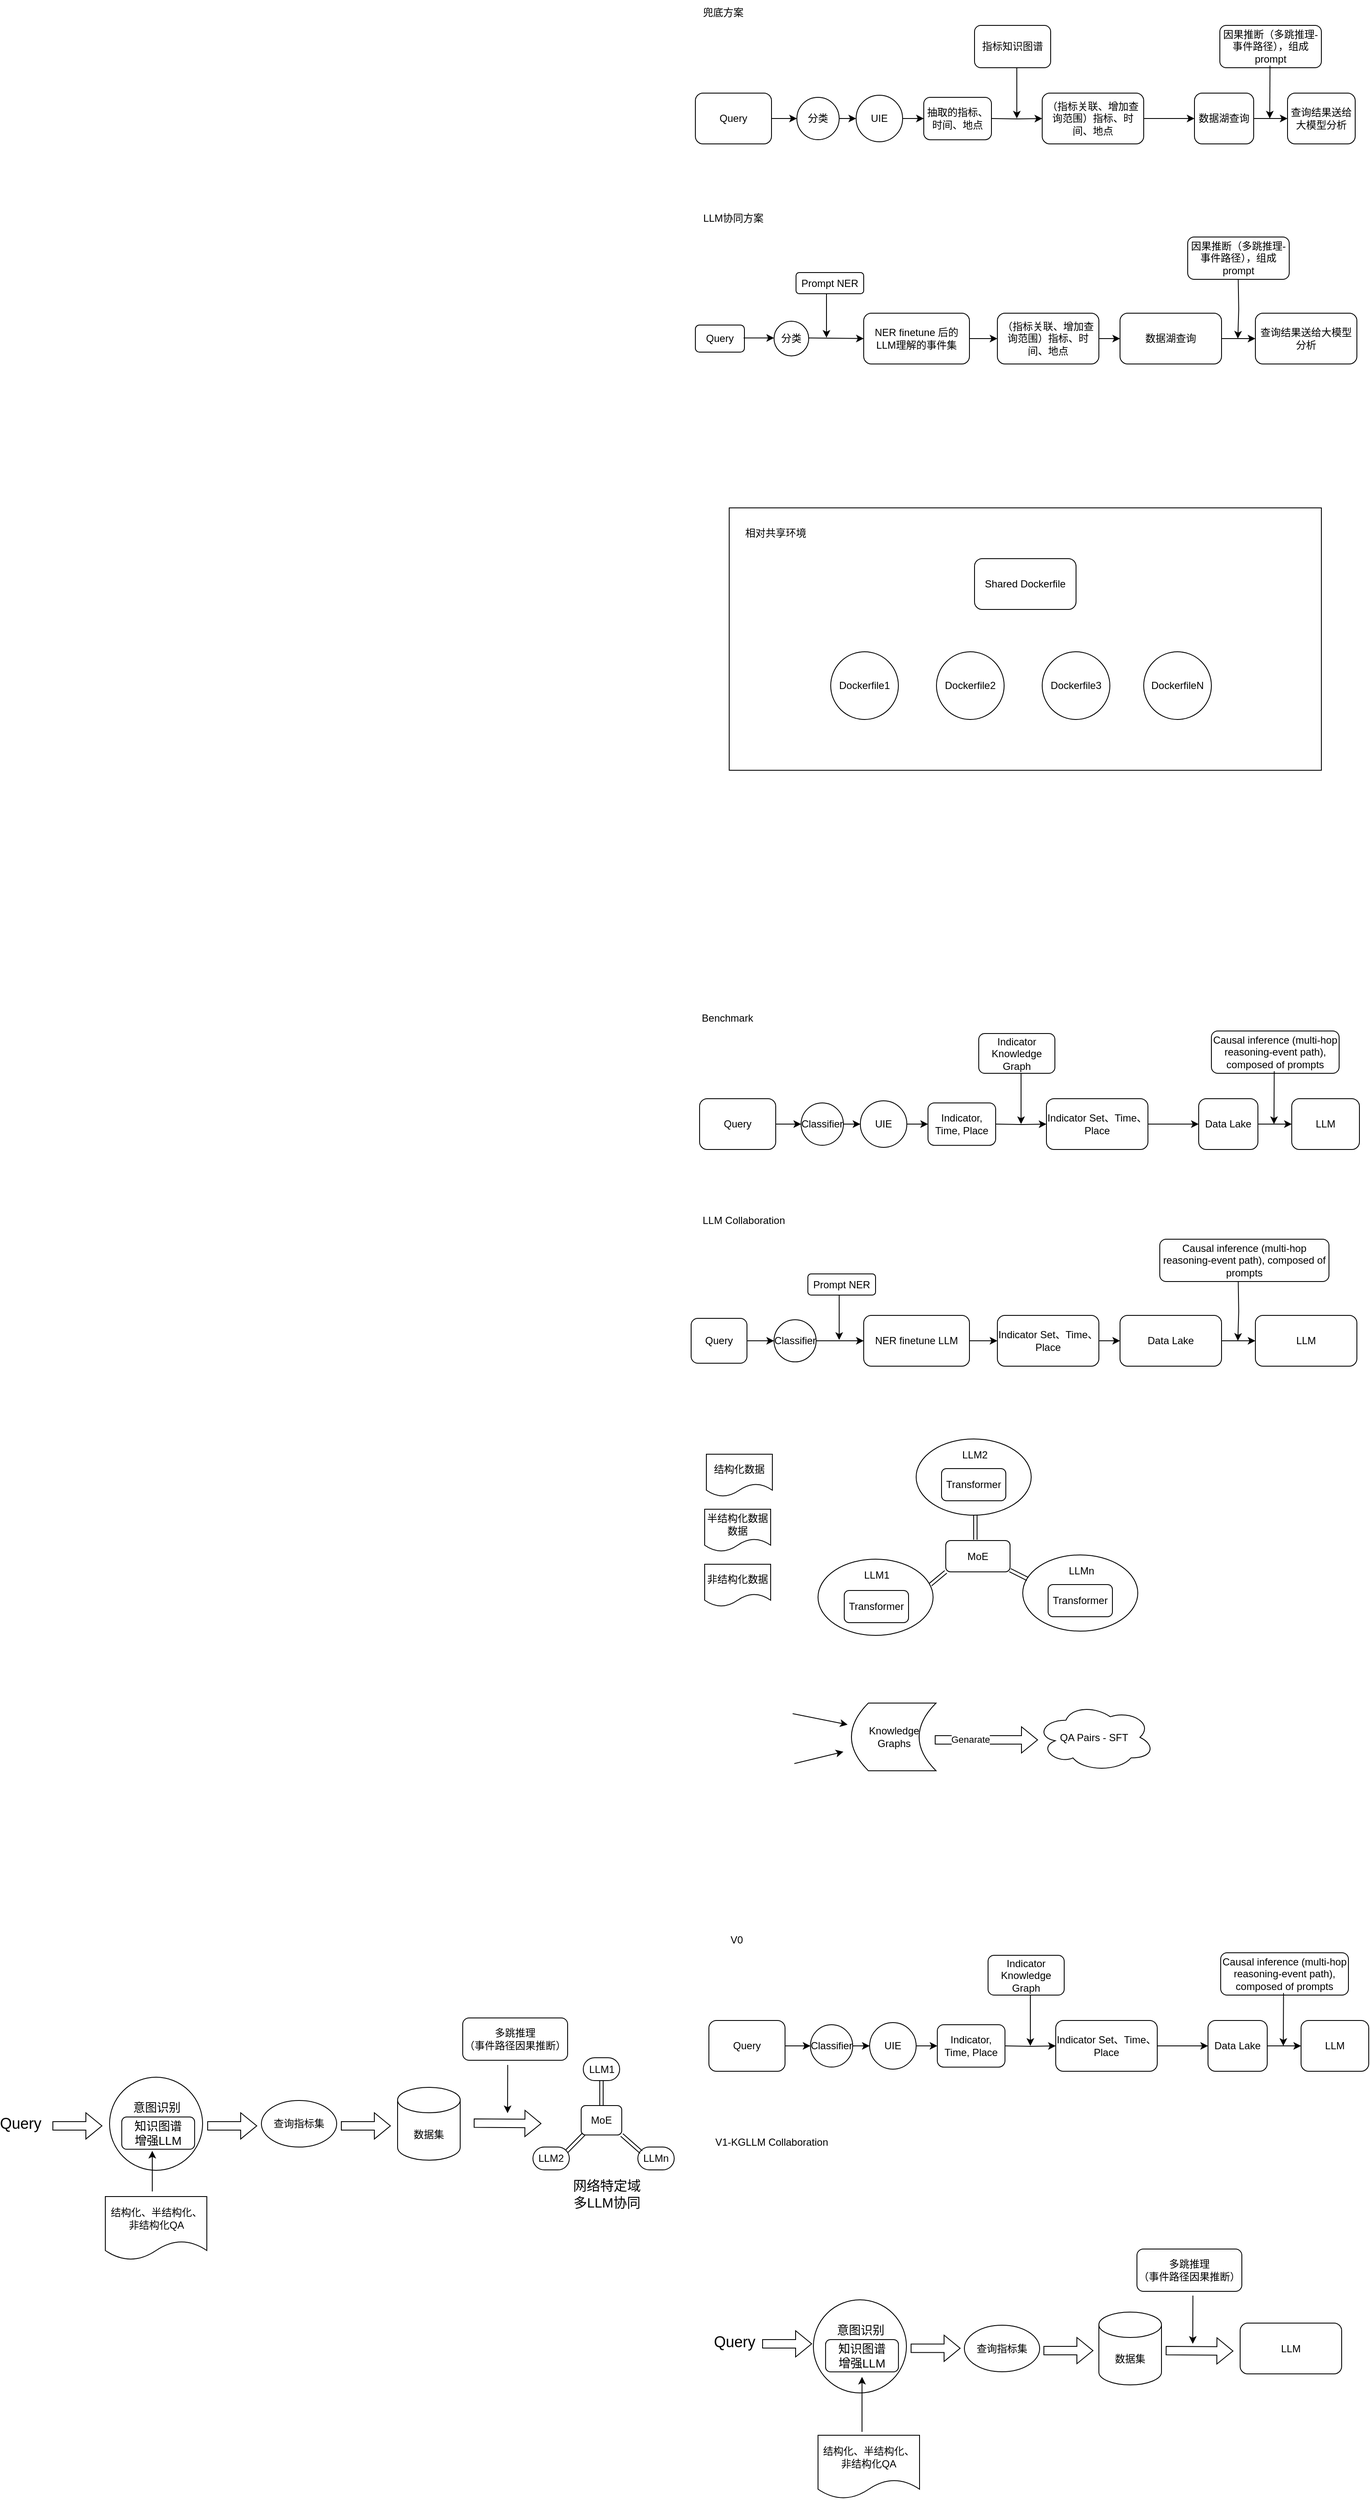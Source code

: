 <mxfile version="21.7.1" type="github">
  <diagram name="第 1 页" id="gNK5m4l3bMAqwkd_NIeU">
    <mxGraphModel dx="2111" dy="673" grid="0" gridSize="10" guides="1" tooltips="1" connect="1" arrows="1" fold="1" page="1" pageScale="1" pageWidth="827" pageHeight="1169" math="0" shadow="0">
      <root>
        <mxCell id="0" />
        <mxCell id="1" parent="0" />
        <mxCell id="D89__wD17xrFu83PeIlh-1" value="" style="group" parent="1" vertex="1" connectable="0">
          <mxGeometry x="50" y="810" width="700" height="310" as="geometry" />
        </mxCell>
        <mxCell id="-LSn-SNoInrinLJxSUY6-16" value="" style="rounded=0;whiteSpace=wrap;html=1;" parent="D89__wD17xrFu83PeIlh-1" vertex="1">
          <mxGeometry width="700" height="310" as="geometry" />
        </mxCell>
        <mxCell id="-LSn-SNoInrinLJxSUY6-11" value="Shared Dockerfile" style="rounded=1;whiteSpace=wrap;html=1;" parent="D89__wD17xrFu83PeIlh-1" vertex="1">
          <mxGeometry x="290" y="60" width="120" height="60" as="geometry" />
        </mxCell>
        <mxCell id="-LSn-SNoInrinLJxSUY6-12" value="Dockerfile1" style="ellipse;whiteSpace=wrap;html=1;aspect=fixed;" parent="D89__wD17xrFu83PeIlh-1" vertex="1">
          <mxGeometry x="120" y="170" width="80" height="80" as="geometry" />
        </mxCell>
        <mxCell id="-LSn-SNoInrinLJxSUY6-13" value="Dockerfile2" style="ellipse;whiteSpace=wrap;html=1;aspect=fixed;" parent="D89__wD17xrFu83PeIlh-1" vertex="1">
          <mxGeometry x="245" y="170" width="80" height="80" as="geometry" />
        </mxCell>
        <mxCell id="-LSn-SNoInrinLJxSUY6-14" value="Dockerfile3" style="ellipse;whiteSpace=wrap;html=1;aspect=fixed;" parent="D89__wD17xrFu83PeIlh-1" vertex="1">
          <mxGeometry x="370" y="170" width="80" height="80" as="geometry" />
        </mxCell>
        <mxCell id="-LSn-SNoInrinLJxSUY6-15" value="DockerfileN" style="ellipse;whiteSpace=wrap;html=1;aspect=fixed;" parent="D89__wD17xrFu83PeIlh-1" vertex="1">
          <mxGeometry x="490" y="170" width="80" height="80" as="geometry" />
        </mxCell>
        <mxCell id="-LSn-SNoInrinLJxSUY6-17" value="相对共享环境" style="text;html=1;strokeColor=none;fillColor=none;align=center;verticalAlign=middle;whiteSpace=wrap;rounded=0;" parent="D89__wD17xrFu83PeIlh-1" vertex="1">
          <mxGeometry x="10" y="15" width="90" height="30" as="geometry" />
        </mxCell>
        <mxCell id="D89__wD17xrFu83PeIlh-34" value="" style="group" parent="1" vertex="1" connectable="0">
          <mxGeometry x="10" y="210" width="780" height="170" as="geometry" />
        </mxCell>
        <mxCell id="D89__wD17xrFu83PeIlh-29" value="" style="group" parent="D89__wD17xrFu83PeIlh-34" vertex="1" connectable="0">
          <mxGeometry y="30" width="780" height="140" as="geometry" />
        </mxCell>
        <mxCell id="D89__wD17xrFu83PeIlh-3" value="Query" style="rounded=1;whiteSpace=wrap;html=1;" parent="D89__wD17xrFu83PeIlh-29" vertex="1">
          <mxGeometry y="80" width="90" height="60" as="geometry" />
        </mxCell>
        <mxCell id="D89__wD17xrFu83PeIlh-5" value="（指标关联、增加查询范围）指标、时间、地点" style="whiteSpace=wrap;html=1;rounded=1;" parent="D89__wD17xrFu83PeIlh-29" vertex="1">
          <mxGeometry x="410" y="80" width="120" height="60" as="geometry" />
        </mxCell>
        <mxCell id="D89__wD17xrFu83PeIlh-6" style="edgeStyle=orthogonalEdgeStyle;rounded=0;orthogonalLoop=1;jettySize=auto;html=1;entryX=0;entryY=0.5;entryDx=0;entryDy=0;" parent="D89__wD17xrFu83PeIlh-29" target="D89__wD17xrFu83PeIlh-5" edge="1">
          <mxGeometry relative="1" as="geometry">
            <mxPoint x="350" y="110" as="sourcePoint" />
          </mxGeometry>
        </mxCell>
        <mxCell id="D89__wD17xrFu83PeIlh-9" value="数据湖查询" style="whiteSpace=wrap;html=1;rounded=1;" parent="D89__wD17xrFu83PeIlh-29" vertex="1">
          <mxGeometry x="590" y="80" width="70" height="60" as="geometry" />
        </mxCell>
        <mxCell id="D89__wD17xrFu83PeIlh-4" style="edgeStyle=orthogonalEdgeStyle;rounded=0;orthogonalLoop=1;jettySize=auto;html=1;exitX=1;exitY=0.5;exitDx=0;exitDy=0;entryX=0;entryY=0.5;entryDx=0;entryDy=0;" parent="D89__wD17xrFu83PeIlh-29" source="D89__wD17xrFu83PeIlh-5" target="D89__wD17xrFu83PeIlh-9" edge="1">
          <mxGeometry relative="1" as="geometry" />
        </mxCell>
        <mxCell id="D89__wD17xrFu83PeIlh-10" value="查询结果送给大模型分析" style="whiteSpace=wrap;html=1;rounded=1;" parent="D89__wD17xrFu83PeIlh-29" vertex="1">
          <mxGeometry x="700" y="80" width="80" height="60" as="geometry" />
        </mxCell>
        <mxCell id="D89__wD17xrFu83PeIlh-8" value="" style="edgeStyle=orthogonalEdgeStyle;rounded=0;orthogonalLoop=1;jettySize=auto;html=1;" parent="D89__wD17xrFu83PeIlh-29" source="D89__wD17xrFu83PeIlh-9" target="D89__wD17xrFu83PeIlh-10" edge="1">
          <mxGeometry relative="1" as="geometry" />
        </mxCell>
        <mxCell id="D89__wD17xrFu83PeIlh-16" value="分类" style="ellipse;whiteSpace=wrap;html=1;aspect=fixed;" parent="D89__wD17xrFu83PeIlh-29" vertex="1">
          <mxGeometry x="120" y="85" width="50" height="50" as="geometry" />
        </mxCell>
        <mxCell id="D89__wD17xrFu83PeIlh-15" style="edgeStyle=orthogonalEdgeStyle;rounded=0;orthogonalLoop=1;jettySize=auto;html=1;exitX=1;exitY=0.5;exitDx=0;exitDy=0;" parent="D89__wD17xrFu83PeIlh-29" source="D89__wD17xrFu83PeIlh-3" target="D89__wD17xrFu83PeIlh-16" edge="1">
          <mxGeometry relative="1" as="geometry">
            <mxPoint x="120" y="109.857" as="targetPoint" />
          </mxGeometry>
        </mxCell>
        <mxCell id="D89__wD17xrFu83PeIlh-18" value="UIE" style="ellipse;whiteSpace=wrap;html=1;aspect=fixed;" parent="D89__wD17xrFu83PeIlh-29" vertex="1">
          <mxGeometry x="190" y="82.5" width="55" height="55" as="geometry" />
        </mxCell>
        <mxCell id="D89__wD17xrFu83PeIlh-17" style="edgeStyle=orthogonalEdgeStyle;rounded=0;orthogonalLoop=1;jettySize=auto;html=1;exitX=1;exitY=0.5;exitDx=0;exitDy=0;" parent="D89__wD17xrFu83PeIlh-29" source="D89__wD17xrFu83PeIlh-16" target="D89__wD17xrFu83PeIlh-18" edge="1">
          <mxGeometry relative="1" as="geometry">
            <mxPoint x="190" y="109.857" as="targetPoint" />
          </mxGeometry>
        </mxCell>
        <mxCell id="D89__wD17xrFu83PeIlh-20" value="抽取的指标、时间、地点" style="rounded=1;whiteSpace=wrap;html=1;" parent="D89__wD17xrFu83PeIlh-29" vertex="1">
          <mxGeometry x="270" y="85" width="80" height="50.07" as="geometry" />
        </mxCell>
        <mxCell id="D89__wD17xrFu83PeIlh-19" style="edgeStyle=orthogonalEdgeStyle;rounded=0;orthogonalLoop=1;jettySize=auto;html=1;exitX=1;exitY=0.5;exitDx=0;exitDy=0;" parent="D89__wD17xrFu83PeIlh-29" source="D89__wD17xrFu83PeIlh-18" target="D89__wD17xrFu83PeIlh-20" edge="1">
          <mxGeometry relative="1" as="geometry">
            <mxPoint x="290" y="109.857" as="targetPoint" />
          </mxGeometry>
        </mxCell>
        <mxCell id="D89__wD17xrFu83PeIlh-21" value="" style="endArrow=classic;html=1;rounded=0;" parent="D89__wD17xrFu83PeIlh-29" edge="1">
          <mxGeometry width="50" height="50" relative="1" as="geometry">
            <mxPoint x="380" y="50" as="sourcePoint" />
            <mxPoint x="380" y="110" as="targetPoint" />
          </mxGeometry>
        </mxCell>
        <mxCell id="D89__wD17xrFu83PeIlh-22" value="指标知识图谱" style="rounded=1;whiteSpace=wrap;html=1;" parent="D89__wD17xrFu83PeIlh-29" vertex="1">
          <mxGeometry x="330" width="90" height="50" as="geometry" />
        </mxCell>
        <mxCell id="D89__wD17xrFu83PeIlh-25" value="因果推断（多跳推理-事件路径），组成prompt" style="rounded=1;whiteSpace=wrap;html=1;" parent="D89__wD17xrFu83PeIlh-29" vertex="1">
          <mxGeometry x="620" width="120" height="50" as="geometry" />
        </mxCell>
        <mxCell id="D89__wD17xrFu83PeIlh-26" value="" style="endArrow=classic;html=1;rounded=0;" parent="D89__wD17xrFu83PeIlh-29" edge="1">
          <mxGeometry width="50" height="50" relative="1" as="geometry">
            <mxPoint x="679.29" y="47.5" as="sourcePoint" />
            <mxPoint x="679" y="110" as="targetPoint" />
          </mxGeometry>
        </mxCell>
        <mxCell id="D89__wD17xrFu83PeIlh-31" value="兜底方案" style="text;html=1;strokeColor=none;fillColor=none;align=center;verticalAlign=middle;whiteSpace=wrap;rounded=0;" parent="D89__wD17xrFu83PeIlh-34" vertex="1">
          <mxGeometry x="3" width="60" height="30" as="geometry" />
        </mxCell>
        <mxCell id="D89__wD17xrFu83PeIlh-39" value="" style="group" parent="1" vertex="1" connectable="0">
          <mxGeometry x="10" y="453" width="782" height="187" as="geometry" />
        </mxCell>
        <mxCell id="D89__wD17xrFu83PeIlh-32" value="LLM协同方案" style="text;html=1;strokeColor=none;fillColor=none;align=center;verticalAlign=middle;whiteSpace=wrap;rounded=0;" parent="D89__wD17xrFu83PeIlh-39" vertex="1">
          <mxGeometry width="90" height="30" as="geometry" />
        </mxCell>
        <mxCell id="WVM6WrKOS19sIysvP3dc-1" value="Query" style="rounded=1;whiteSpace=wrap;html=1;" parent="D89__wD17xrFu83PeIlh-39" vertex="1">
          <mxGeometry y="141" width="58" height="32" as="geometry" />
        </mxCell>
        <mxCell id="WVM6WrKOS19sIysvP3dc-2" value="（指标关联、增加查询范围）指标、时间、地点" style="whiteSpace=wrap;html=1;rounded=1;" parent="D89__wD17xrFu83PeIlh-39" vertex="1">
          <mxGeometry x="357" y="127" width="120" height="60" as="geometry" />
        </mxCell>
        <mxCell id="-LSn-SNoInrinLJxSUY6-5" style="edgeStyle=orthogonalEdgeStyle;rounded=0;orthogonalLoop=1;jettySize=auto;html=1;exitX=1;exitY=0.5;exitDx=0;exitDy=0;entryX=0;entryY=0.5;entryDx=0;entryDy=0;" parent="D89__wD17xrFu83PeIlh-39" source="WVM6WrKOS19sIysvP3dc-4" target="WVM6WrKOS19sIysvP3dc-2" edge="1">
          <mxGeometry relative="1" as="geometry" />
        </mxCell>
        <mxCell id="WVM6WrKOS19sIysvP3dc-4" value="NER finetune 后的&lt;br&gt;LLM理解的事件集" style="whiteSpace=wrap;html=1;rounded=1;container=0;" parent="D89__wD17xrFu83PeIlh-39" vertex="1">
          <mxGeometry x="199" y="127" width="125" height="60" as="geometry" />
        </mxCell>
        <mxCell id="WVM6WrKOS19sIysvP3dc-6" value="数据湖查询" style="whiteSpace=wrap;html=1;rounded=1;" parent="D89__wD17xrFu83PeIlh-39" vertex="1">
          <mxGeometry x="502" y="127" width="120" height="60" as="geometry" />
        </mxCell>
        <mxCell id="-LSn-SNoInrinLJxSUY6-6" style="edgeStyle=orthogonalEdgeStyle;rounded=0;orthogonalLoop=1;jettySize=auto;html=1;exitX=1;exitY=0.5;exitDx=0;exitDy=0;entryX=0;entryY=0.5;entryDx=0;entryDy=0;" parent="D89__wD17xrFu83PeIlh-39" source="WVM6WrKOS19sIysvP3dc-2" target="WVM6WrKOS19sIysvP3dc-6" edge="1">
          <mxGeometry relative="1" as="geometry" />
        </mxCell>
        <mxCell id="WVM6WrKOS19sIysvP3dc-8" value="查询结果送给大模型分析" style="whiteSpace=wrap;html=1;rounded=1;" parent="D89__wD17xrFu83PeIlh-39" vertex="1">
          <mxGeometry x="662" y="127" width="120" height="60" as="geometry" />
        </mxCell>
        <mxCell id="WVM6WrKOS19sIysvP3dc-9" value="" style="edgeStyle=orthogonalEdgeStyle;rounded=0;orthogonalLoop=1;jettySize=auto;html=1;" parent="D89__wD17xrFu83PeIlh-39" source="WVM6WrKOS19sIysvP3dc-6" target="WVM6WrKOS19sIysvP3dc-8" edge="1">
          <mxGeometry relative="1" as="geometry" />
        </mxCell>
        <mxCell id="D89__wD17xrFu83PeIlh-23" value="因果推断（多跳推理-事件路径），组成prompt" style="rounded=1;whiteSpace=wrap;html=1;" parent="D89__wD17xrFu83PeIlh-39" vertex="1">
          <mxGeometry x="582" y="37" width="120" height="50" as="geometry" />
        </mxCell>
        <mxCell id="D89__wD17xrFu83PeIlh-24" style="edgeStyle=orthogonalEdgeStyle;rounded=0;orthogonalLoop=1;jettySize=auto;html=1;exitX=0.5;exitY=1;exitDx=0;exitDy=0;" parent="D89__wD17xrFu83PeIlh-39" edge="1">
          <mxGeometry relative="1" as="geometry">
            <mxPoint x="641.288" y="157" as="targetPoint" />
            <mxPoint x="641.75" y="87" as="sourcePoint" />
          </mxGeometry>
        </mxCell>
        <mxCell id="D89__wD17xrFu83PeIlh-27" value="Prompt NER" style="rounded=1;whiteSpace=wrap;html=1;" parent="D89__wD17xrFu83PeIlh-39" vertex="1">
          <mxGeometry x="119" y="79" width="80" height="25" as="geometry" />
        </mxCell>
        <mxCell id="D89__wD17xrFu83PeIlh-35" value="分类" style="ellipse;whiteSpace=wrap;html=1;aspect=fixed;" parent="D89__wD17xrFu83PeIlh-39" vertex="1">
          <mxGeometry x="93" y="136.5" width="41" height="41" as="geometry" />
        </mxCell>
        <mxCell id="D89__wD17xrFu83PeIlh-36" value="" style="endArrow=classic;html=1;rounded=0;" parent="D89__wD17xrFu83PeIlh-39" edge="1">
          <mxGeometry width="50" height="50" relative="1" as="geometry">
            <mxPoint x="57" y="156.29" as="sourcePoint" />
            <mxPoint x="93" y="156.29" as="targetPoint" />
          </mxGeometry>
        </mxCell>
        <mxCell id="D89__wD17xrFu83PeIlh-37" value="" style="endArrow=classic;html=1;rounded=0;entryX=0;entryY=0.5;entryDx=0;entryDy=0;" parent="D89__wD17xrFu83PeIlh-39" target="WVM6WrKOS19sIysvP3dc-4" edge="1">
          <mxGeometry width="50" height="50" relative="1" as="geometry">
            <mxPoint x="134" y="156.29" as="sourcePoint" />
            <mxPoint x="190" y="156.29" as="targetPoint" />
          </mxGeometry>
        </mxCell>
        <mxCell id="D89__wD17xrFu83PeIlh-38" value="" style="endArrow=classic;html=1;rounded=0;" parent="D89__wD17xrFu83PeIlh-39" edge="1">
          <mxGeometry width="50" height="50" relative="1" as="geometry">
            <mxPoint x="155" y="104" as="sourcePoint" />
            <mxPoint x="155" y="156" as="targetPoint" />
          </mxGeometry>
        </mxCell>
        <mxCell id="D89__wD17xrFu83PeIlh-42" value="" style="group" parent="1" vertex="1" connectable="0">
          <mxGeometry x="15" y="1428" width="780" height="140" as="geometry" />
        </mxCell>
        <mxCell id="D89__wD17xrFu83PeIlh-43" value="Query" style="rounded=1;whiteSpace=wrap;html=1;" parent="D89__wD17xrFu83PeIlh-42" vertex="1">
          <mxGeometry y="80" width="90" height="60" as="geometry" />
        </mxCell>
        <mxCell id="D89__wD17xrFu83PeIlh-44" value="Indicator Set、Time、Place" style="whiteSpace=wrap;html=1;rounded=1;" parent="D89__wD17xrFu83PeIlh-42" vertex="1">
          <mxGeometry x="410" y="80" width="120" height="60" as="geometry" />
        </mxCell>
        <mxCell id="D89__wD17xrFu83PeIlh-45" style="edgeStyle=orthogonalEdgeStyle;rounded=0;orthogonalLoop=1;jettySize=auto;html=1;entryX=0;entryY=0.5;entryDx=0;entryDy=0;" parent="D89__wD17xrFu83PeIlh-42" target="D89__wD17xrFu83PeIlh-44" edge="1">
          <mxGeometry relative="1" as="geometry">
            <mxPoint x="350" y="110" as="sourcePoint" />
          </mxGeometry>
        </mxCell>
        <mxCell id="D89__wD17xrFu83PeIlh-46" value="Data Lake" style="whiteSpace=wrap;html=1;rounded=1;" parent="D89__wD17xrFu83PeIlh-42" vertex="1">
          <mxGeometry x="590" y="80" width="70" height="60" as="geometry" />
        </mxCell>
        <mxCell id="D89__wD17xrFu83PeIlh-47" style="edgeStyle=orthogonalEdgeStyle;rounded=0;orthogonalLoop=1;jettySize=auto;html=1;exitX=1;exitY=0.5;exitDx=0;exitDy=0;entryX=0;entryY=0.5;entryDx=0;entryDy=0;" parent="D89__wD17xrFu83PeIlh-42" source="D89__wD17xrFu83PeIlh-44" target="D89__wD17xrFu83PeIlh-46" edge="1">
          <mxGeometry relative="1" as="geometry" />
        </mxCell>
        <mxCell id="D89__wD17xrFu83PeIlh-48" value="LLM" style="whiteSpace=wrap;html=1;rounded=1;" parent="D89__wD17xrFu83PeIlh-42" vertex="1">
          <mxGeometry x="700" y="80" width="80" height="60" as="geometry" />
        </mxCell>
        <mxCell id="D89__wD17xrFu83PeIlh-49" value="" style="edgeStyle=orthogonalEdgeStyle;rounded=0;orthogonalLoop=1;jettySize=auto;html=1;" parent="D89__wD17xrFu83PeIlh-42" source="D89__wD17xrFu83PeIlh-46" target="D89__wD17xrFu83PeIlh-48" edge="1">
          <mxGeometry relative="1" as="geometry" />
        </mxCell>
        <mxCell id="D89__wD17xrFu83PeIlh-50" value="Classifier" style="ellipse;whiteSpace=wrap;html=1;aspect=fixed;" parent="D89__wD17xrFu83PeIlh-42" vertex="1">
          <mxGeometry x="120" y="85" width="50" height="50" as="geometry" />
        </mxCell>
        <mxCell id="D89__wD17xrFu83PeIlh-51" style="edgeStyle=orthogonalEdgeStyle;rounded=0;orthogonalLoop=1;jettySize=auto;html=1;exitX=1;exitY=0.5;exitDx=0;exitDy=0;" parent="D89__wD17xrFu83PeIlh-42" source="D89__wD17xrFu83PeIlh-43" target="D89__wD17xrFu83PeIlh-50" edge="1">
          <mxGeometry relative="1" as="geometry">
            <mxPoint x="120" y="109.857" as="targetPoint" />
          </mxGeometry>
        </mxCell>
        <mxCell id="D89__wD17xrFu83PeIlh-52" value="UIE" style="ellipse;whiteSpace=wrap;html=1;aspect=fixed;" parent="D89__wD17xrFu83PeIlh-42" vertex="1">
          <mxGeometry x="190" y="82.5" width="55" height="55" as="geometry" />
        </mxCell>
        <mxCell id="D89__wD17xrFu83PeIlh-53" style="edgeStyle=orthogonalEdgeStyle;rounded=0;orthogonalLoop=1;jettySize=auto;html=1;exitX=1;exitY=0.5;exitDx=0;exitDy=0;" parent="D89__wD17xrFu83PeIlh-42" source="D89__wD17xrFu83PeIlh-50" target="D89__wD17xrFu83PeIlh-52" edge="1">
          <mxGeometry relative="1" as="geometry">
            <mxPoint x="190" y="109.857" as="targetPoint" />
          </mxGeometry>
        </mxCell>
        <mxCell id="D89__wD17xrFu83PeIlh-54" value="Indicator, Time, Place" style="rounded=1;whiteSpace=wrap;html=1;" parent="D89__wD17xrFu83PeIlh-42" vertex="1">
          <mxGeometry x="270" y="85" width="80" height="50.07" as="geometry" />
        </mxCell>
        <mxCell id="D89__wD17xrFu83PeIlh-55" style="edgeStyle=orthogonalEdgeStyle;rounded=0;orthogonalLoop=1;jettySize=auto;html=1;exitX=1;exitY=0.5;exitDx=0;exitDy=0;" parent="D89__wD17xrFu83PeIlh-42" source="D89__wD17xrFu83PeIlh-52" target="D89__wD17xrFu83PeIlh-54" edge="1">
          <mxGeometry relative="1" as="geometry">
            <mxPoint x="290" y="109.857" as="targetPoint" />
          </mxGeometry>
        </mxCell>
        <mxCell id="D89__wD17xrFu83PeIlh-56" value="" style="endArrow=classic;html=1;rounded=0;" parent="D89__wD17xrFu83PeIlh-42" edge="1">
          <mxGeometry width="50" height="50" relative="1" as="geometry">
            <mxPoint x="380" y="50" as="sourcePoint" />
            <mxPoint x="380" y="110" as="targetPoint" />
          </mxGeometry>
        </mxCell>
        <mxCell id="D89__wD17xrFu83PeIlh-57" value="Indicator Knowledge Graph" style="rounded=1;whiteSpace=wrap;html=1;" parent="D89__wD17xrFu83PeIlh-42" vertex="1">
          <mxGeometry x="330" y="3" width="90" height="47" as="geometry" />
        </mxCell>
        <mxCell id="D89__wD17xrFu83PeIlh-58" value="Causal inference (multi-hop reasoning-event path), composed of prompts" style="rounded=1;whiteSpace=wrap;html=1;" parent="D89__wD17xrFu83PeIlh-42" vertex="1">
          <mxGeometry x="605" width="151" height="50" as="geometry" />
        </mxCell>
        <mxCell id="D89__wD17xrFu83PeIlh-59" value="" style="endArrow=classic;html=1;rounded=0;" parent="D89__wD17xrFu83PeIlh-42" edge="1">
          <mxGeometry width="50" height="50" relative="1" as="geometry">
            <mxPoint x="679.29" y="47.5" as="sourcePoint" />
            <mxPoint x="679" y="110" as="targetPoint" />
          </mxGeometry>
        </mxCell>
        <mxCell id="D89__wD17xrFu83PeIlh-60" value="Benchmark" style="text;html=1;strokeColor=none;fillColor=none;align=center;verticalAlign=middle;whiteSpace=wrap;rounded=0;" parent="1" vertex="1">
          <mxGeometry x="18" y="1398" width="60" height="30" as="geometry" />
        </mxCell>
        <mxCell id="D89__wD17xrFu83PeIlh-62" value="LLM Collaboration&amp;nbsp;" style="text;html=1;strokeColor=none;fillColor=none;align=center;verticalAlign=middle;whiteSpace=wrap;rounded=0;container=0;" parent="1" vertex="1">
          <mxGeometry x="10" y="1637" width="118" height="30" as="geometry" />
        </mxCell>
        <mxCell id="D89__wD17xrFu83PeIlh-80" style="edgeStyle=orthogonalEdgeStyle;rounded=0;orthogonalLoop=1;jettySize=auto;html=1;exitX=1;exitY=0.5;exitDx=0;exitDy=0;entryX=0;entryY=0.5;entryDx=0;entryDy=0;" parent="1" source="D89__wD17xrFu83PeIlh-63" target="D89__wD17xrFu83PeIlh-74" edge="1">
          <mxGeometry relative="1" as="geometry" />
        </mxCell>
        <mxCell id="D89__wD17xrFu83PeIlh-63" value="Query" style="rounded=1;whiteSpace=wrap;html=1;container=0;" parent="1" vertex="1">
          <mxGeometry x="5" y="1767.5" width="66" height="53" as="geometry" />
        </mxCell>
        <mxCell id="D89__wD17xrFu83PeIlh-64" value="Indicator Set、Time、Place" style="whiteSpace=wrap;html=1;rounded=1;container=0;" parent="1" vertex="1">
          <mxGeometry x="367" y="1764" width="120" height="60" as="geometry" />
        </mxCell>
        <mxCell id="D89__wD17xrFu83PeIlh-65" style="edgeStyle=orthogonalEdgeStyle;rounded=0;orthogonalLoop=1;jettySize=auto;html=1;exitX=1;exitY=0.5;exitDx=0;exitDy=0;entryX=0;entryY=0.5;entryDx=0;entryDy=0;" parent="1" source="D89__wD17xrFu83PeIlh-66" target="D89__wD17xrFu83PeIlh-64" edge="1">
          <mxGeometry relative="1" as="geometry" />
        </mxCell>
        <mxCell id="D89__wD17xrFu83PeIlh-66" value="NER finetune LLM" style="whiteSpace=wrap;html=1;rounded=1;container=0;" parent="1" vertex="1">
          <mxGeometry x="209" y="1764" width="125" height="60" as="geometry" />
        </mxCell>
        <mxCell id="D89__wD17xrFu83PeIlh-67" value="Data Lake" style="whiteSpace=wrap;html=1;rounded=1;container=0;" parent="1" vertex="1">
          <mxGeometry x="512" y="1764" width="120" height="60" as="geometry" />
        </mxCell>
        <mxCell id="D89__wD17xrFu83PeIlh-68" style="edgeStyle=orthogonalEdgeStyle;rounded=0;orthogonalLoop=1;jettySize=auto;html=1;exitX=1;exitY=0.5;exitDx=0;exitDy=0;entryX=0;entryY=0.5;entryDx=0;entryDy=0;" parent="1" source="D89__wD17xrFu83PeIlh-64" target="D89__wD17xrFu83PeIlh-67" edge="1">
          <mxGeometry relative="1" as="geometry" />
        </mxCell>
        <mxCell id="D89__wD17xrFu83PeIlh-69" value="LLM" style="whiteSpace=wrap;html=1;rounded=1;container=0;" parent="1" vertex="1">
          <mxGeometry x="672" y="1764" width="120" height="60" as="geometry" />
        </mxCell>
        <mxCell id="D89__wD17xrFu83PeIlh-70" value="" style="edgeStyle=orthogonalEdgeStyle;rounded=0;orthogonalLoop=1;jettySize=auto;html=1;" parent="1" source="D89__wD17xrFu83PeIlh-67" target="D89__wD17xrFu83PeIlh-69" edge="1">
          <mxGeometry relative="1" as="geometry" />
        </mxCell>
        <mxCell id="D89__wD17xrFu83PeIlh-71" value="Causal inference (multi-hop reasoning-event path), composed of prompts" style="rounded=1;whiteSpace=wrap;html=1;container=0;" parent="1" vertex="1">
          <mxGeometry x="559" y="1674" width="200" height="50" as="geometry" />
        </mxCell>
        <mxCell id="D89__wD17xrFu83PeIlh-72" style="edgeStyle=orthogonalEdgeStyle;rounded=0;orthogonalLoop=1;jettySize=auto;html=1;exitX=0.5;exitY=1;exitDx=0;exitDy=0;" parent="1" edge="1">
          <mxGeometry relative="1" as="geometry">
            <mxPoint x="651.288" y="1794" as="targetPoint" />
            <mxPoint x="651.75" y="1724" as="sourcePoint" />
          </mxGeometry>
        </mxCell>
        <mxCell id="D89__wD17xrFu83PeIlh-73" value="Prompt NER" style="rounded=1;whiteSpace=wrap;html=1;container=0;" parent="1" vertex="1">
          <mxGeometry x="143" y="1715" width="80" height="25" as="geometry" />
        </mxCell>
        <mxCell id="D89__wD17xrFu83PeIlh-82" style="edgeStyle=orthogonalEdgeStyle;rounded=0;orthogonalLoop=1;jettySize=auto;html=1;exitX=1;exitY=0.5;exitDx=0;exitDy=0;entryX=0;entryY=0.5;entryDx=0;entryDy=0;" parent="1" source="D89__wD17xrFu83PeIlh-74" target="D89__wD17xrFu83PeIlh-66" edge="1">
          <mxGeometry relative="1" as="geometry" />
        </mxCell>
        <mxCell id="D89__wD17xrFu83PeIlh-74" value="Classifier" style="ellipse;whiteSpace=wrap;html=1;aspect=fixed;container=0;" parent="1" vertex="1">
          <mxGeometry x="103" y="1769.12" width="49.75" height="49.75" as="geometry" />
        </mxCell>
        <mxCell id="D89__wD17xrFu83PeIlh-81" value="" style="endArrow=classic;html=1;rounded=0;" parent="1" edge="1">
          <mxGeometry width="50" height="50" relative="1" as="geometry">
            <mxPoint x="180" y="1739.97" as="sourcePoint" />
            <mxPoint x="180" y="1793" as="targetPoint" />
          </mxGeometry>
        </mxCell>
        <mxCell id="_FbC6okULITu4UNb7eIp-36" value="" style="group" vertex="1" connectable="0" parent="1">
          <mxGeometry x="155" y="1910" width="378" height="232" as="geometry" />
        </mxCell>
        <mxCell id="_FbC6okULITu4UNb7eIp-7" value="MoE" style="rounded=1;whiteSpace=wrap;html=1;" vertex="1" parent="_FbC6okULITu4UNb7eIp-36">
          <mxGeometry x="151" y="120" width="76" height="37" as="geometry" />
        </mxCell>
        <mxCell id="_FbC6okULITu4UNb7eIp-11" value="" style="group" vertex="1" connectable="0" parent="_FbC6okULITu4UNb7eIp-36">
          <mxGeometry y="142" width="136" height="90" as="geometry" />
        </mxCell>
        <mxCell id="_FbC6okULITu4UNb7eIp-10" value="" style="ellipse;whiteSpace=wrap;html=1;" vertex="1" parent="_FbC6okULITu4UNb7eIp-11">
          <mxGeometry width="136" height="90" as="geometry" />
        </mxCell>
        <mxCell id="_FbC6okULITu4UNb7eIp-27" value="" style="group" vertex="1" connectable="0" parent="_FbC6okULITu4UNb7eIp-11">
          <mxGeometry x="31" y="10" width="76" height="65" as="geometry" />
        </mxCell>
        <mxCell id="_FbC6okULITu4UNb7eIp-4" value="Transformer" style="rounded=1;whiteSpace=wrap;html=1;" vertex="1" parent="_FbC6okULITu4UNb7eIp-27">
          <mxGeometry y="27" width="76" height="38" as="geometry" />
        </mxCell>
        <mxCell id="_FbC6okULITu4UNb7eIp-9" value="LLM1" style="text;html=1;strokeColor=none;fillColor=none;align=center;verticalAlign=middle;whiteSpace=wrap;rounded=0;" vertex="1" parent="_FbC6okULITu4UNb7eIp-27">
          <mxGeometry x="14.5" width="47" height="17" as="geometry" />
        </mxCell>
        <mxCell id="_FbC6okULITu4UNb7eIp-16" value="" style="group" vertex="1" connectable="0" parent="_FbC6okULITu4UNb7eIp-36">
          <mxGeometry x="242" y="137" width="136" height="90" as="geometry" />
        </mxCell>
        <mxCell id="_FbC6okULITu4UNb7eIp-17" value="" style="ellipse;whiteSpace=wrap;html=1;" vertex="1" parent="_FbC6okULITu4UNb7eIp-16">
          <mxGeometry width="136" height="90" as="geometry" />
        </mxCell>
        <mxCell id="_FbC6okULITu4UNb7eIp-18" value="Transformer" style="rounded=1;whiteSpace=wrap;html=1;" vertex="1" parent="_FbC6okULITu4UNb7eIp-16">
          <mxGeometry x="30" y="35" width="76" height="38" as="geometry" />
        </mxCell>
        <mxCell id="_FbC6okULITu4UNb7eIp-19" value="LLMn" style="text;html=1;strokeColor=none;fillColor=none;align=center;verticalAlign=middle;whiteSpace=wrap;rounded=0;" vertex="1" parent="_FbC6okULITu4UNb7eIp-16">
          <mxGeometry x="45.5" y="10" width="47" height="17" as="geometry" />
        </mxCell>
        <mxCell id="_FbC6okULITu4UNb7eIp-24" value="" style="shape=link;html=1;rounded=0;entryX=0.042;entryY=0.315;entryDx=0;entryDy=0;entryPerimeter=0;" edge="1" parent="_FbC6okULITu4UNb7eIp-36" target="_FbC6okULITu4UNb7eIp-17">
          <mxGeometry width="100" relative="1" as="geometry">
            <mxPoint x="227" y="155" as="sourcePoint" />
            <mxPoint x="250" y="175" as="targetPoint" />
          </mxGeometry>
        </mxCell>
        <mxCell id="_FbC6okULITu4UNb7eIp-29" value="" style="shape=link;html=1;rounded=0;entryX=0.978;entryY=0.333;entryDx=0;entryDy=0;entryPerimeter=0;exitX=0;exitY=1;exitDx=0;exitDy=0;" edge="1" parent="_FbC6okULITu4UNb7eIp-36" source="_FbC6okULITu4UNb7eIp-7" target="_FbC6okULITu4UNb7eIp-10">
          <mxGeometry width="100" relative="1" as="geometry">
            <mxPoint x="153" y="160" as="sourcePoint" />
            <mxPoint x="174" y="170" as="targetPoint" />
          </mxGeometry>
        </mxCell>
        <mxCell id="_FbC6okULITu4UNb7eIp-30" value="" style="group" vertex="1" connectable="0" parent="_FbC6okULITu4UNb7eIp-36">
          <mxGeometry x="116" width="136" height="90" as="geometry" />
        </mxCell>
        <mxCell id="_FbC6okULITu4UNb7eIp-13" value="" style="ellipse;whiteSpace=wrap;html=1;container=0;" vertex="1" parent="_FbC6okULITu4UNb7eIp-30">
          <mxGeometry width="136" height="90" as="geometry" />
        </mxCell>
        <mxCell id="_FbC6okULITu4UNb7eIp-14" value="Transformer" style="rounded=1;whiteSpace=wrap;html=1;container=0;" vertex="1" parent="_FbC6okULITu4UNb7eIp-30">
          <mxGeometry x="30" y="35" width="76" height="38" as="geometry" />
        </mxCell>
        <mxCell id="_FbC6okULITu4UNb7eIp-15" value="LLM2" style="text;html=1;strokeColor=none;fillColor=none;align=center;verticalAlign=middle;whiteSpace=wrap;rounded=0;container=0;" vertex="1" parent="_FbC6okULITu4UNb7eIp-30">
          <mxGeometry x="45.5" y="10" width="47" height="17" as="geometry" />
        </mxCell>
        <mxCell id="_FbC6okULITu4UNb7eIp-33" value="" style="shape=link;html=1;rounded=0;" edge="1" parent="_FbC6okULITu4UNb7eIp-36">
          <mxGeometry width="100" relative="1" as="geometry">
            <mxPoint x="186" y="119" as="sourcePoint" />
            <mxPoint x="186" y="90" as="targetPoint" />
          </mxGeometry>
        </mxCell>
        <mxCell id="90n-k_OCoVPi_HH0QKG6-2" value="" style="group" connectable="0" vertex="1" parent="1">
          <mxGeometry x="65" y="2449" width="78" height="111" as="geometry" />
        </mxCell>
        <mxCell id="90n-k_OCoVPi_HH0QKG6-3" value="QA Pairs - SFT&amp;nbsp;" style="ellipse;shape=cloud;whiteSpace=wrap;html=1;" vertex="1" parent="1">
          <mxGeometry x="413" y="2222" width="140" height="81" as="geometry" />
        </mxCell>
        <mxCell id="90n-k_OCoVPi_HH0QKG6-4" value="" style="endArrow=classic;html=1;rounded=0;" edge="1" parent="1">
          <mxGeometry width="50" height="50" relative="1" as="geometry">
            <mxPoint x="125" y="2234.5" as="sourcePoint" />
            <mxPoint x="190" y="2247.5" as="targetPoint" />
          </mxGeometry>
        </mxCell>
        <mxCell id="90n-k_OCoVPi_HH0QKG6-5" value="" style="endArrow=classic;html=1;rounded=0;" edge="1" parent="1">
          <mxGeometry width="50" height="50" relative="1" as="geometry">
            <mxPoint x="127" y="2293.5" as="sourcePoint" />
            <mxPoint x="185" y="2279.5" as="targetPoint" />
          </mxGeometry>
        </mxCell>
        <mxCell id="90n-k_OCoVPi_HH0QKG6-6" value="" style="shape=flexArrow;endArrow=classic;html=1;rounded=0;" edge="1" parent="1">
          <mxGeometry width="50" height="50" relative="1" as="geometry">
            <mxPoint x="293" y="2265.5" as="sourcePoint" />
            <mxPoint x="415" y="2265.5" as="targetPoint" />
          </mxGeometry>
        </mxCell>
        <mxCell id="90n-k_OCoVPi_HH0QKG6-7" value="Genarate" style="edgeLabel;html=1;align=center;verticalAlign=middle;resizable=0;points=[];" connectable="0" vertex="1" parent="90n-k_OCoVPi_HH0QKG6-6">
          <mxGeometry x="-0.314" y="1" relative="1" as="geometry">
            <mxPoint as="offset" />
          </mxGeometry>
        </mxCell>
        <mxCell id="90n-k_OCoVPi_HH0QKG6-8" value="Knowledge&lt;br&gt;Graphs" style="shape=dataStorage;whiteSpace=wrap;html=1;fixedSize=1;" vertex="1" parent="1">
          <mxGeometry x="194.5" y="2222" width="100" height="80" as="geometry" />
        </mxCell>
        <mxCell id="_FbC6okULITu4UNb7eIp-84" value="" style="group" vertex="1" connectable="0" parent="1">
          <mxGeometry x="21" y="1928" width="80" height="180" as="geometry" />
        </mxCell>
        <mxCell id="_FbC6okULITu4UNb7eIp-1" value="结构化数据" style="shape=document;whiteSpace=wrap;html=1;boundedLbl=1;" vertex="1" parent="_FbC6okULITu4UNb7eIp-84">
          <mxGeometry x="2" width="78" height="50" as="geometry" />
        </mxCell>
        <mxCell id="_FbC6okULITu4UNb7eIp-2" value="半结构化数据数据" style="shape=document;whiteSpace=wrap;html=1;boundedLbl=1;" vertex="1" parent="_FbC6okULITu4UNb7eIp-84">
          <mxGeometry y="65" width="78" height="50" as="geometry" />
        </mxCell>
        <mxCell id="_FbC6okULITu4UNb7eIp-3" value="非结构化数据" style="shape=document;whiteSpace=wrap;html=1;boundedLbl=1;" vertex="1" parent="_FbC6okULITu4UNb7eIp-84">
          <mxGeometry y="130" width="78" height="50" as="geometry" />
        </mxCell>
        <mxCell id="_FbC6okULITu4UNb7eIp-155" value="" style="group" vertex="1" connectable="0" parent="1">
          <mxGeometry x="26" y="2517" width="780" height="140" as="geometry" />
        </mxCell>
        <mxCell id="_FbC6okULITu4UNb7eIp-156" value="Query" style="rounded=1;whiteSpace=wrap;html=1;" vertex="1" parent="_FbC6okULITu4UNb7eIp-155">
          <mxGeometry y="80" width="90" height="60" as="geometry" />
        </mxCell>
        <mxCell id="_FbC6okULITu4UNb7eIp-157" value="Indicator Set、Time、Place" style="whiteSpace=wrap;html=1;rounded=1;" vertex="1" parent="_FbC6okULITu4UNb7eIp-155">
          <mxGeometry x="410" y="80" width="120" height="60" as="geometry" />
        </mxCell>
        <mxCell id="_FbC6okULITu4UNb7eIp-158" style="edgeStyle=orthogonalEdgeStyle;rounded=0;orthogonalLoop=1;jettySize=auto;html=1;entryX=0;entryY=0.5;entryDx=0;entryDy=0;" edge="1" parent="_FbC6okULITu4UNb7eIp-155" target="_FbC6okULITu4UNb7eIp-157">
          <mxGeometry relative="1" as="geometry">
            <mxPoint x="350" y="110" as="sourcePoint" />
          </mxGeometry>
        </mxCell>
        <mxCell id="_FbC6okULITu4UNb7eIp-159" value="Data Lake" style="whiteSpace=wrap;html=1;rounded=1;" vertex="1" parent="_FbC6okULITu4UNb7eIp-155">
          <mxGeometry x="590" y="80" width="70" height="60" as="geometry" />
        </mxCell>
        <mxCell id="_FbC6okULITu4UNb7eIp-160" style="edgeStyle=orthogonalEdgeStyle;rounded=0;orthogonalLoop=1;jettySize=auto;html=1;exitX=1;exitY=0.5;exitDx=0;exitDy=0;entryX=0;entryY=0.5;entryDx=0;entryDy=0;" edge="1" parent="_FbC6okULITu4UNb7eIp-155" source="_FbC6okULITu4UNb7eIp-157" target="_FbC6okULITu4UNb7eIp-159">
          <mxGeometry relative="1" as="geometry" />
        </mxCell>
        <mxCell id="_FbC6okULITu4UNb7eIp-161" value="LLM" style="whiteSpace=wrap;html=1;rounded=1;" vertex="1" parent="_FbC6okULITu4UNb7eIp-155">
          <mxGeometry x="700" y="80" width="80" height="60" as="geometry" />
        </mxCell>
        <mxCell id="_FbC6okULITu4UNb7eIp-162" value="" style="edgeStyle=orthogonalEdgeStyle;rounded=0;orthogonalLoop=1;jettySize=auto;html=1;" edge="1" parent="_FbC6okULITu4UNb7eIp-155" source="_FbC6okULITu4UNb7eIp-159" target="_FbC6okULITu4UNb7eIp-161">
          <mxGeometry relative="1" as="geometry" />
        </mxCell>
        <mxCell id="_FbC6okULITu4UNb7eIp-163" value="Classifier" style="ellipse;whiteSpace=wrap;html=1;aspect=fixed;" vertex="1" parent="_FbC6okULITu4UNb7eIp-155">
          <mxGeometry x="120" y="85" width="50" height="50" as="geometry" />
        </mxCell>
        <mxCell id="_FbC6okULITu4UNb7eIp-164" style="edgeStyle=orthogonalEdgeStyle;rounded=0;orthogonalLoop=1;jettySize=auto;html=1;exitX=1;exitY=0.5;exitDx=0;exitDy=0;" edge="1" parent="_FbC6okULITu4UNb7eIp-155" source="_FbC6okULITu4UNb7eIp-156" target="_FbC6okULITu4UNb7eIp-163">
          <mxGeometry relative="1" as="geometry">
            <mxPoint x="120" y="109.857" as="targetPoint" />
          </mxGeometry>
        </mxCell>
        <mxCell id="_FbC6okULITu4UNb7eIp-165" value="UIE" style="ellipse;whiteSpace=wrap;html=1;aspect=fixed;" vertex="1" parent="_FbC6okULITu4UNb7eIp-155">
          <mxGeometry x="190" y="82.5" width="55" height="55" as="geometry" />
        </mxCell>
        <mxCell id="_FbC6okULITu4UNb7eIp-166" style="edgeStyle=orthogonalEdgeStyle;rounded=0;orthogonalLoop=1;jettySize=auto;html=1;exitX=1;exitY=0.5;exitDx=0;exitDy=0;" edge="1" parent="_FbC6okULITu4UNb7eIp-155" source="_FbC6okULITu4UNb7eIp-163" target="_FbC6okULITu4UNb7eIp-165">
          <mxGeometry relative="1" as="geometry">
            <mxPoint x="190" y="109.857" as="targetPoint" />
          </mxGeometry>
        </mxCell>
        <mxCell id="_FbC6okULITu4UNb7eIp-167" value="Indicator, Time, Place" style="rounded=1;whiteSpace=wrap;html=1;" vertex="1" parent="_FbC6okULITu4UNb7eIp-155">
          <mxGeometry x="270" y="85" width="80" height="50.07" as="geometry" />
        </mxCell>
        <mxCell id="_FbC6okULITu4UNb7eIp-168" style="edgeStyle=orthogonalEdgeStyle;rounded=0;orthogonalLoop=1;jettySize=auto;html=1;exitX=1;exitY=0.5;exitDx=0;exitDy=0;" edge="1" parent="_FbC6okULITu4UNb7eIp-155" source="_FbC6okULITu4UNb7eIp-165" target="_FbC6okULITu4UNb7eIp-167">
          <mxGeometry relative="1" as="geometry">
            <mxPoint x="290" y="109.857" as="targetPoint" />
          </mxGeometry>
        </mxCell>
        <mxCell id="_FbC6okULITu4UNb7eIp-169" value="" style="endArrow=classic;html=1;rounded=0;" edge="1" parent="_FbC6okULITu4UNb7eIp-155">
          <mxGeometry width="50" height="50" relative="1" as="geometry">
            <mxPoint x="380" y="50" as="sourcePoint" />
            <mxPoint x="380" y="110" as="targetPoint" />
          </mxGeometry>
        </mxCell>
        <mxCell id="_FbC6okULITu4UNb7eIp-170" value="Indicator Knowledge Graph" style="rounded=1;whiteSpace=wrap;html=1;" vertex="1" parent="_FbC6okULITu4UNb7eIp-155">
          <mxGeometry x="330" y="3" width="90" height="47" as="geometry" />
        </mxCell>
        <mxCell id="_FbC6okULITu4UNb7eIp-171" value="Causal inference (multi-hop reasoning-event path), composed of prompts" style="rounded=1;whiteSpace=wrap;html=1;" vertex="1" parent="_FbC6okULITu4UNb7eIp-155">
          <mxGeometry x="605" width="151" height="50" as="geometry" />
        </mxCell>
        <mxCell id="_FbC6okULITu4UNb7eIp-172" value="" style="endArrow=classic;html=1;rounded=0;" edge="1" parent="_FbC6okULITu4UNb7eIp-155">
          <mxGeometry width="50" height="50" relative="1" as="geometry">
            <mxPoint x="679.29" y="47.5" as="sourcePoint" />
            <mxPoint x="679" y="110" as="targetPoint" />
          </mxGeometry>
        </mxCell>
        <mxCell id="_FbC6okULITu4UNb7eIp-173" value="V0" style="text;html=1;strokeColor=none;fillColor=none;align=center;verticalAlign=middle;whiteSpace=wrap;rounded=0;" vertex="1" parent="1">
          <mxGeometry x="29" y="2487" width="60" height="30" as="geometry" />
        </mxCell>
        <mxCell id="_FbC6okULITu4UNb7eIp-174" value="V1-KGLLM Collaboration&amp;nbsp;" style="text;html=1;strokeColor=none;fillColor=none;align=center;verticalAlign=middle;whiteSpace=wrap;rounded=0;container=0;" vertex="1" parent="1">
          <mxGeometry x="21" y="2726" width="162" height="30" as="geometry" />
        </mxCell>
        <mxCell id="_FbC6okULITu4UNb7eIp-70" value="&lt;font style=&quot;font-size: 12px;&quot;&gt;查询指标集&lt;/font&gt;" style="ellipse;whiteSpace=wrap;html=1;" vertex="1" parent="1">
          <mxGeometry x="-503" y="2691.5" width="89" height="55" as="geometry" />
        </mxCell>
        <mxCell id="_FbC6okULITu4UNb7eIp-73" value="&lt;font style=&quot;font-size: 18px;&quot;&gt;Query&lt;/font&gt;" style="text;html=1;strokeColor=none;fillColor=none;align=center;verticalAlign=middle;whiteSpace=wrap;rounded=0;" vertex="1" parent="1">
          <mxGeometry x="-812" y="2706.5" width="49" height="25" as="geometry" />
        </mxCell>
        <mxCell id="_FbC6okULITu4UNb7eIp-75" value="" style="shape=flexArrow;endArrow=classic;html=1;rounded=0;" edge="1" parent="1">
          <mxGeometry width="50" height="50" relative="1" as="geometry">
            <mxPoint x="-567" y="2721.54" as="sourcePoint" />
            <mxPoint x="-508" y="2721.54" as="targetPoint" />
          </mxGeometry>
        </mxCell>
        <mxCell id="_FbC6okULITu4UNb7eIp-76" value="" style="shape=flexArrow;endArrow=classic;html=1;rounded=0;" edge="1" parent="1">
          <mxGeometry width="50" height="50" relative="1" as="geometry">
            <mxPoint x="-750" y="2721.54" as="sourcePoint" />
            <mxPoint x="-691" y="2721.54" as="targetPoint" />
          </mxGeometry>
        </mxCell>
        <mxCell id="_FbC6okULITu4UNb7eIp-79" value="数据集" style="shape=cylinder3;whiteSpace=wrap;html=1;boundedLbl=1;backgroundOutline=1;size=15;" vertex="1" parent="1">
          <mxGeometry x="-342" y="2676" width="74" height="86" as="geometry" />
        </mxCell>
        <mxCell id="_FbC6okULITu4UNb7eIp-82" value="" style="shape=flexArrow;endArrow=classic;html=1;rounded=0;" edge="1" parent="1">
          <mxGeometry width="50" height="50" relative="1" as="geometry">
            <mxPoint x="-409" y="2721.54" as="sourcePoint" />
            <mxPoint x="-350" y="2721.54" as="targetPoint" />
          </mxGeometry>
        </mxCell>
        <mxCell id="_FbC6okULITu4UNb7eIp-83" value="" style="shape=flexArrow;endArrow=classic;html=1;rounded=0;" edge="1" parent="1">
          <mxGeometry width="50" height="50" relative="1" as="geometry">
            <mxPoint x="-252" y="2718.29" as="sourcePoint" />
            <mxPoint x="-172" y="2718.79" as="targetPoint" />
          </mxGeometry>
        </mxCell>
        <mxCell id="_FbC6okULITu4UNb7eIp-85" value="多跳推理&lt;br&gt;（事件路径因果推断）" style="rounded=1;whiteSpace=wrap;html=1;container=0;" vertex="1" parent="1">
          <mxGeometry x="-265" y="2594" width="124" height="50" as="geometry" />
        </mxCell>
        <mxCell id="_FbC6okULITu4UNb7eIp-125" value="" style="endArrow=classic;html=1;rounded=0;" edge="1" parent="1">
          <mxGeometry width="50" height="50" relative="1" as="geometry">
            <mxPoint x="-211.83" y="2649.5" as="sourcePoint" />
            <mxPoint x="-212.0" y="2706.5" as="targetPoint" />
          </mxGeometry>
        </mxCell>
        <mxCell id="_FbC6okULITu4UNb7eIp-148" value="" style="group" vertex="1" connectable="0" parent="1">
          <mxGeometry x="-682.5" y="2664" width="115" height="110" as="geometry" />
        </mxCell>
        <mxCell id="_FbC6okULITu4UNb7eIp-115" value="" style="ellipse;whiteSpace=wrap;html=1;aspect=fixed;container=0;" vertex="1" parent="_FbC6okULITu4UNb7eIp-148">
          <mxGeometry width="110" height="110" as="geometry" />
        </mxCell>
        <mxCell id="_FbC6okULITu4UNb7eIp-150" value="" style="group" vertex="1" connectable="0" parent="_FbC6okULITu4UNb7eIp-148">
          <mxGeometry x="14.42" y="27.946" width="86.15" height="57.144" as="geometry" />
        </mxCell>
        <mxCell id="_FbC6okULITu4UNb7eIp-62" value="&lt;font style=&quot;font-size: 14px;&quot;&gt;知识图谱&lt;br&gt;增强LLM&lt;/font&gt;" style="rounded=1;whiteSpace=wrap;html=1;container=0;" vertex="1" parent="_FbC6okULITu4UNb7eIp-150">
          <mxGeometry y="19.054" width="86.15" height="38.09" as="geometry" />
        </mxCell>
        <mxCell id="_FbC6okULITu4UNb7eIp-107" value="&lt;font style=&quot;font-size: 14px;&quot;&gt;意图识别&lt;/font&gt;" style="text;html=1;strokeColor=none;fillColor=none;align=center;verticalAlign=middle;whiteSpace=wrap;rounded=0;" vertex="1" parent="_FbC6okULITu4UNb7eIp-150">
          <mxGeometry x="7.834" width="67.024" height="15.492" as="geometry" />
        </mxCell>
        <mxCell id="_FbC6okULITu4UNb7eIp-151" value="" style="group" vertex="1" connectable="0" parent="1">
          <mxGeometry x="-182" y="2641" width="167" height="186.004" as="geometry" />
        </mxCell>
        <mxCell id="_FbC6okULITu4UNb7eIp-105" value="&lt;font style=&quot;font-size: 16px;&quot;&gt;网络特定域&lt;br&gt;多LLM协同&lt;/font&gt;" style="text;html=1;align=center;verticalAlign=middle;resizable=0;points=[];autosize=1;strokeColor=none;fillColor=none;container=0;" vertex="1" parent="_FbC6okULITu4UNb7eIp-151">
          <mxGeometry x="37.997" y="136.004" width="98" height="50" as="geometry" />
        </mxCell>
        <mxCell id="_FbC6okULITu4UNb7eIp-144" value="" style="group" vertex="1" connectable="0" parent="_FbC6okULITu4UNb7eIp-151">
          <mxGeometry width="167" height="132.5" as="geometry" />
        </mxCell>
        <mxCell id="_FbC6okULITu4UNb7eIp-88" value="MoE" style="rounded=1;whiteSpace=wrap;html=1;container=0;" vertex="1" parent="_FbC6okULITu4UNb7eIp-144">
          <mxGeometry x="57.003" y="56.503" width="47.986" height="34.779" as="geometry" />
        </mxCell>
        <mxCell id="_FbC6okULITu4UNb7eIp-132" value="LLM1" style="rounded=1;whiteSpace=wrap;html=1;arcSize=50;" vertex="1" parent="_FbC6okULITu4UNb7eIp-144">
          <mxGeometry x="59.5" width="43" height="27" as="geometry" />
        </mxCell>
        <mxCell id="_FbC6okULITu4UNb7eIp-133" value="LLM2" style="rounded=1;whiteSpace=wrap;html=1;arcSize=50;" vertex="1" parent="_FbC6okULITu4UNb7eIp-144">
          <mxGeometry y="105.5" width="43" height="27" as="geometry" />
        </mxCell>
        <mxCell id="_FbC6okULITu4UNb7eIp-136" value="LLMn" style="rounded=1;whiteSpace=wrap;html=1;arcSize=50;" vertex="1" parent="_FbC6okULITu4UNb7eIp-144">
          <mxGeometry x="124" y="105.5" width="43" height="27" as="geometry" />
        </mxCell>
        <mxCell id="_FbC6okULITu4UNb7eIp-138" value="" style="shape=link;html=1;rounded=0;" edge="1" parent="_FbC6okULITu4UNb7eIp-144">
          <mxGeometry width="100" relative="1" as="geometry">
            <mxPoint x="40" y="110.5" as="sourcePoint" />
            <mxPoint x="60" y="90.28" as="targetPoint" />
          </mxGeometry>
        </mxCell>
        <mxCell id="_FbC6okULITu4UNb7eIp-141" value="" style="shape=link;html=1;rounded=0;" edge="1" parent="_FbC6okULITu4UNb7eIp-144">
          <mxGeometry width="100" relative="1" as="geometry">
            <mxPoint x="127.99" y="111.5" as="sourcePoint" />
            <mxPoint x="104.99" y="91.28" as="targetPoint" />
          </mxGeometry>
        </mxCell>
        <mxCell id="_FbC6okULITu4UNb7eIp-143" value="" style="shape=link;html=1;rounded=0;entryX=0.5;entryY=1;entryDx=0;entryDy=0;exitX=0.5;exitY=0;exitDx=0;exitDy=0;" edge="1" parent="_FbC6okULITu4UNb7eIp-144" source="_FbC6okULITu4UNb7eIp-88" target="_FbC6okULITu4UNb7eIp-132">
          <mxGeometry width="100" relative="1" as="geometry">
            <mxPoint x="78" y="52.72" as="sourcePoint" />
            <mxPoint x="98" y="32.5" as="targetPoint" />
          </mxGeometry>
        </mxCell>
        <mxCell id="_FbC6okULITu4UNb7eIp-153" value="结构化、半结构化、非结构化QA" style="shape=document;whiteSpace=wrap;html=1;boundedLbl=1;" vertex="1" parent="1">
          <mxGeometry x="-687.5" y="2805" width="120" height="75" as="geometry" />
        </mxCell>
        <mxCell id="_FbC6okULITu4UNb7eIp-192" value="" style="endArrow=classic;html=1;rounded=0;" edge="1" parent="1">
          <mxGeometry width="50" height="50" relative="1" as="geometry">
            <mxPoint x="-632" y="2799" as="sourcePoint" />
            <mxPoint x="-632" y="2751" as="targetPoint" />
          </mxGeometry>
        </mxCell>
        <mxCell id="_FbC6okULITu4UNb7eIp-213" value="" style="group" vertex="1" connectable="0" parent="1">
          <mxGeometry x="21" y="2867" width="753" height="295" as="geometry" />
        </mxCell>
        <mxCell id="_FbC6okULITu4UNb7eIp-210" value="" style="group" vertex="1" connectable="0" parent="_FbC6okULITu4UNb7eIp-213">
          <mxGeometry width="753" height="170" as="geometry" />
        </mxCell>
        <mxCell id="_FbC6okULITu4UNb7eIp-181" value="LLM" style="whiteSpace=wrap;html=1;rounded=1;container=0;" vertex="1" parent="_FbC6okULITu4UNb7eIp-210">
          <mxGeometry x="633" y="87.5" width="120" height="60" as="geometry" />
        </mxCell>
        <mxCell id="_FbC6okULITu4UNb7eIp-189" value="&lt;font style=&quot;font-size: 18px;&quot;&gt;Query&lt;/font&gt;" style="text;html=1;strokeColor=none;fillColor=none;align=center;verticalAlign=middle;whiteSpace=wrap;rounded=0;" vertex="1" parent="_FbC6okULITu4UNb7eIp-210">
          <mxGeometry y="95" width="71" height="30" as="geometry" />
        </mxCell>
        <mxCell id="_FbC6okULITu4UNb7eIp-194" value="" style="group" vertex="1" connectable="0" parent="_FbC6okULITu4UNb7eIp-210">
          <mxGeometry x="128.5" y="60" width="115" height="110" as="geometry" />
        </mxCell>
        <mxCell id="_FbC6okULITu4UNb7eIp-195" value="" style="ellipse;whiteSpace=wrap;html=1;aspect=fixed;container=0;" vertex="1" parent="_FbC6okULITu4UNb7eIp-194">
          <mxGeometry width="110" height="110" as="geometry" />
        </mxCell>
        <mxCell id="_FbC6okULITu4UNb7eIp-196" value="" style="group" vertex="1" connectable="0" parent="_FbC6okULITu4UNb7eIp-194">
          <mxGeometry x="14.42" y="27.946" width="86.15" height="57.144" as="geometry" />
        </mxCell>
        <mxCell id="_FbC6okULITu4UNb7eIp-197" value="&lt;font style=&quot;font-size: 14px;&quot;&gt;知识图谱&lt;br&gt;增强LLM&lt;/font&gt;" style="rounded=1;whiteSpace=wrap;html=1;container=0;" vertex="1" parent="_FbC6okULITu4UNb7eIp-196">
          <mxGeometry y="19.054" width="86.15" height="38.09" as="geometry" />
        </mxCell>
        <mxCell id="_FbC6okULITu4UNb7eIp-198" value="&lt;font style=&quot;font-size: 14px;&quot;&gt;意图识别&lt;/font&gt;" style="text;html=1;strokeColor=none;fillColor=none;align=center;verticalAlign=middle;whiteSpace=wrap;rounded=0;" vertex="1" parent="_FbC6okULITu4UNb7eIp-196">
          <mxGeometry x="7.834" width="67.024" height="15.492" as="geometry" />
        </mxCell>
        <mxCell id="_FbC6okULITu4UNb7eIp-201" value="" style="shape=flexArrow;endArrow=classic;html=1;rounded=0;" edge="1" parent="_FbC6okULITu4UNb7eIp-210">
          <mxGeometry width="50" height="50" relative="1" as="geometry">
            <mxPoint x="243.5" y="117.29" as="sourcePoint" />
            <mxPoint x="302.5" y="117.29" as="targetPoint" />
          </mxGeometry>
        </mxCell>
        <mxCell id="_FbC6okULITu4UNb7eIp-202" value="" style="shape=flexArrow;endArrow=classic;html=1;rounded=0;" edge="1" parent="_FbC6okULITu4UNb7eIp-210">
          <mxGeometry width="50" height="50" relative="1" as="geometry">
            <mxPoint x="68" y="112" as="sourcePoint" />
            <mxPoint x="127" y="112" as="targetPoint" />
          </mxGeometry>
        </mxCell>
        <mxCell id="_FbC6okULITu4UNb7eIp-203" value="&lt;font style=&quot;font-size: 12px;&quot;&gt;查询指标集&lt;/font&gt;" style="ellipse;whiteSpace=wrap;html=1;" vertex="1" parent="_FbC6okULITu4UNb7eIp-210">
          <mxGeometry x="307" y="90" width="89" height="55" as="geometry" />
        </mxCell>
        <mxCell id="_FbC6okULITu4UNb7eIp-204" value="" style="shape=flexArrow;endArrow=classic;html=1;rounded=0;" edge="1" parent="_FbC6okULITu4UNb7eIp-210">
          <mxGeometry width="50" height="50" relative="1" as="geometry">
            <mxPoint x="400.5" y="120" as="sourcePoint" />
            <mxPoint x="459.5" y="120" as="targetPoint" />
          </mxGeometry>
        </mxCell>
        <mxCell id="_FbC6okULITu4UNb7eIp-205" value="数据集" style="shape=cylinder3;whiteSpace=wrap;html=1;boundedLbl=1;backgroundOutline=1;size=15;" vertex="1" parent="_FbC6okULITu4UNb7eIp-210">
          <mxGeometry x="466" y="74.5" width="74" height="86" as="geometry" />
        </mxCell>
        <mxCell id="_FbC6okULITu4UNb7eIp-207" value="" style="shape=flexArrow;endArrow=classic;html=1;rounded=0;" edge="1" parent="_FbC6okULITu4UNb7eIp-210">
          <mxGeometry width="50" height="50" relative="1" as="geometry">
            <mxPoint x="545" y="120" as="sourcePoint" />
            <mxPoint x="625" y="120.5" as="targetPoint" />
          </mxGeometry>
        </mxCell>
        <mxCell id="_FbC6okULITu4UNb7eIp-208" value="多跳推理&lt;br&gt;（事件路径因果推断）" style="rounded=1;whiteSpace=wrap;html=1;container=0;" vertex="1" parent="_FbC6okULITu4UNb7eIp-210">
          <mxGeometry x="511" width="124" height="50" as="geometry" />
        </mxCell>
        <mxCell id="_FbC6okULITu4UNb7eIp-209" value="" style="endArrow=classic;html=1;rounded=0;" edge="1" parent="_FbC6okULITu4UNb7eIp-210">
          <mxGeometry width="50" height="50" relative="1" as="geometry">
            <mxPoint x="577.17" y="55" as="sourcePoint" />
            <mxPoint x="577.0" y="112" as="targetPoint" />
          </mxGeometry>
        </mxCell>
        <mxCell id="_FbC6okULITu4UNb7eIp-211" value="结构化、半结构化、非结构化QA" style="shape=document;whiteSpace=wrap;html=1;boundedLbl=1;" vertex="1" parent="_FbC6okULITu4UNb7eIp-213">
          <mxGeometry x="134" y="220" width="120" height="75" as="geometry" />
        </mxCell>
        <mxCell id="_FbC6okULITu4UNb7eIp-212" value="" style="endArrow=classic;html=1;rounded=0;" edge="1" parent="_FbC6okULITu4UNb7eIp-213">
          <mxGeometry width="50" height="50" relative="1" as="geometry">
            <mxPoint x="186" y="216" as="sourcePoint" />
            <mxPoint x="186" y="151" as="targetPoint" />
          </mxGeometry>
        </mxCell>
      </root>
    </mxGraphModel>
  </diagram>
</mxfile>
